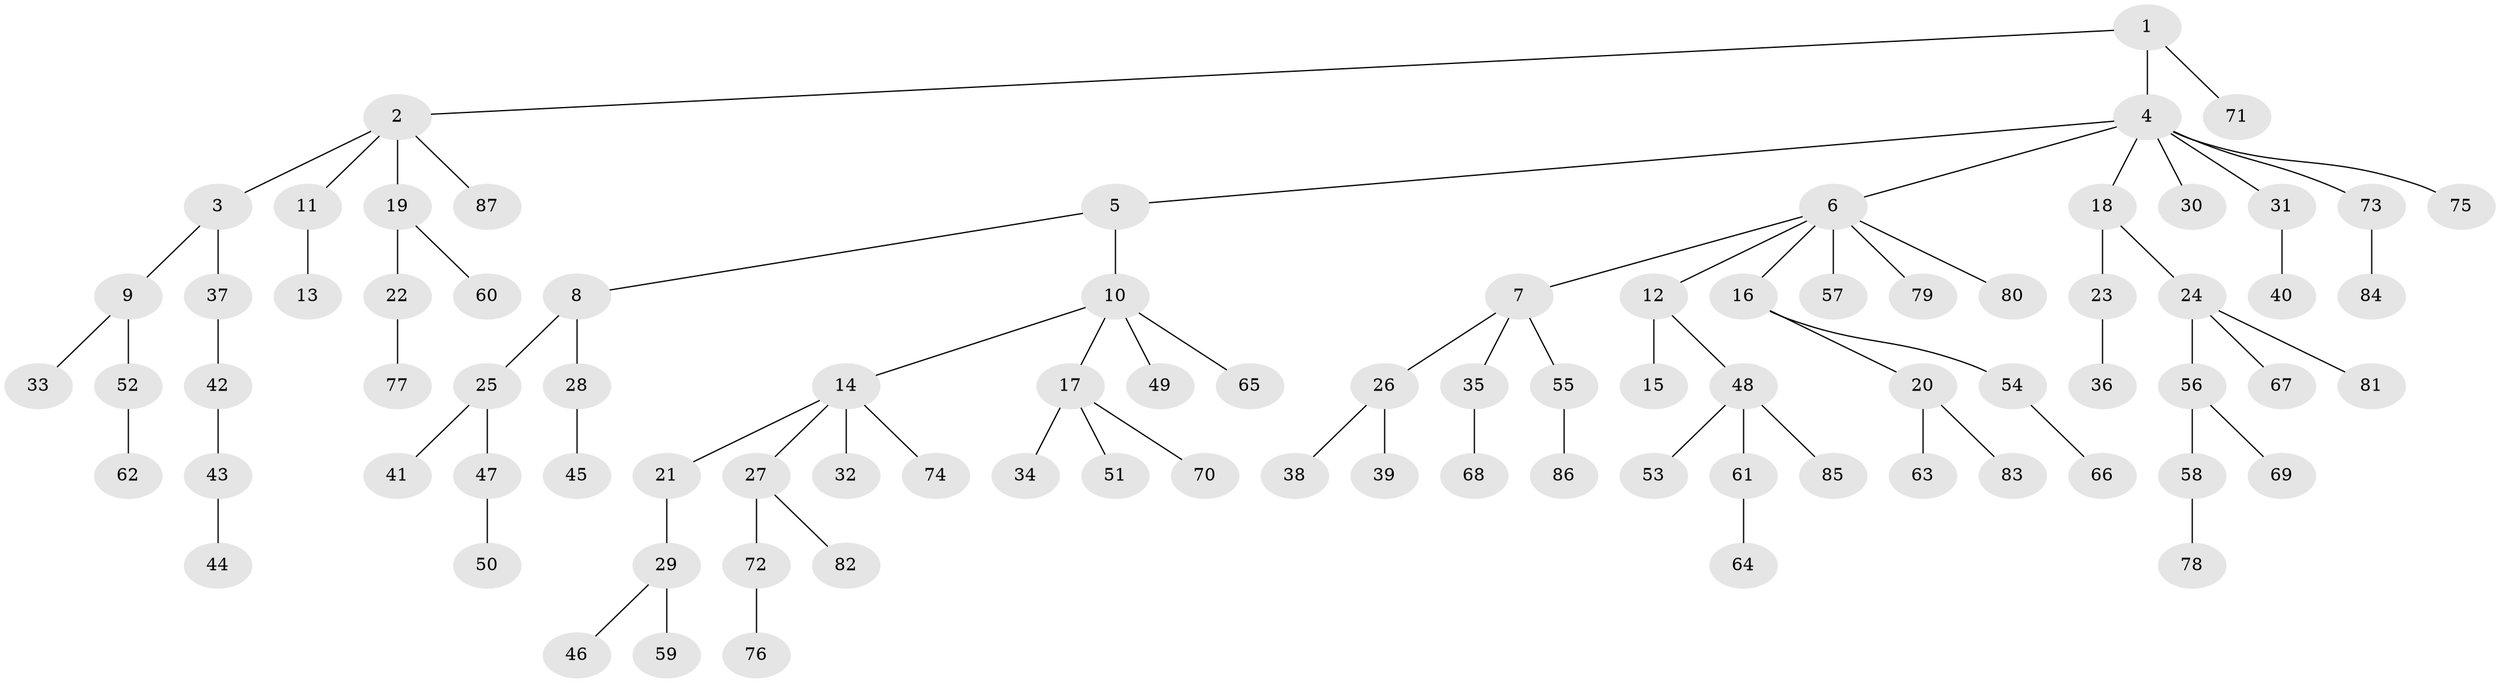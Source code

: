// coarse degree distribution, {3: 0.13114754098360656, 2: 0.22950819672131148, 4: 0.09836065573770492, 1: 0.5081967213114754, 7: 0.01639344262295082, 6: 0.01639344262295082}
// Generated by graph-tools (version 1.1) at 2025/37/03/04/25 23:37:23]
// undirected, 87 vertices, 86 edges
graph export_dot {
  node [color=gray90,style=filled];
  1;
  2;
  3;
  4;
  5;
  6;
  7;
  8;
  9;
  10;
  11;
  12;
  13;
  14;
  15;
  16;
  17;
  18;
  19;
  20;
  21;
  22;
  23;
  24;
  25;
  26;
  27;
  28;
  29;
  30;
  31;
  32;
  33;
  34;
  35;
  36;
  37;
  38;
  39;
  40;
  41;
  42;
  43;
  44;
  45;
  46;
  47;
  48;
  49;
  50;
  51;
  52;
  53;
  54;
  55;
  56;
  57;
  58;
  59;
  60;
  61;
  62;
  63;
  64;
  65;
  66;
  67;
  68;
  69;
  70;
  71;
  72;
  73;
  74;
  75;
  76;
  77;
  78;
  79;
  80;
  81;
  82;
  83;
  84;
  85;
  86;
  87;
  1 -- 2;
  1 -- 4;
  1 -- 71;
  2 -- 3;
  2 -- 11;
  2 -- 19;
  2 -- 87;
  3 -- 9;
  3 -- 37;
  4 -- 5;
  4 -- 6;
  4 -- 18;
  4 -- 30;
  4 -- 31;
  4 -- 73;
  4 -- 75;
  5 -- 8;
  5 -- 10;
  6 -- 7;
  6 -- 12;
  6 -- 16;
  6 -- 57;
  6 -- 79;
  6 -- 80;
  7 -- 26;
  7 -- 35;
  7 -- 55;
  8 -- 25;
  8 -- 28;
  9 -- 33;
  9 -- 52;
  10 -- 14;
  10 -- 17;
  10 -- 49;
  10 -- 65;
  11 -- 13;
  12 -- 15;
  12 -- 48;
  14 -- 21;
  14 -- 27;
  14 -- 32;
  14 -- 74;
  16 -- 20;
  16 -- 54;
  17 -- 34;
  17 -- 51;
  17 -- 70;
  18 -- 23;
  18 -- 24;
  19 -- 22;
  19 -- 60;
  20 -- 63;
  20 -- 83;
  21 -- 29;
  22 -- 77;
  23 -- 36;
  24 -- 56;
  24 -- 67;
  24 -- 81;
  25 -- 41;
  25 -- 47;
  26 -- 38;
  26 -- 39;
  27 -- 72;
  27 -- 82;
  28 -- 45;
  29 -- 46;
  29 -- 59;
  31 -- 40;
  35 -- 68;
  37 -- 42;
  42 -- 43;
  43 -- 44;
  47 -- 50;
  48 -- 53;
  48 -- 61;
  48 -- 85;
  52 -- 62;
  54 -- 66;
  55 -- 86;
  56 -- 58;
  56 -- 69;
  58 -- 78;
  61 -- 64;
  72 -- 76;
  73 -- 84;
}
